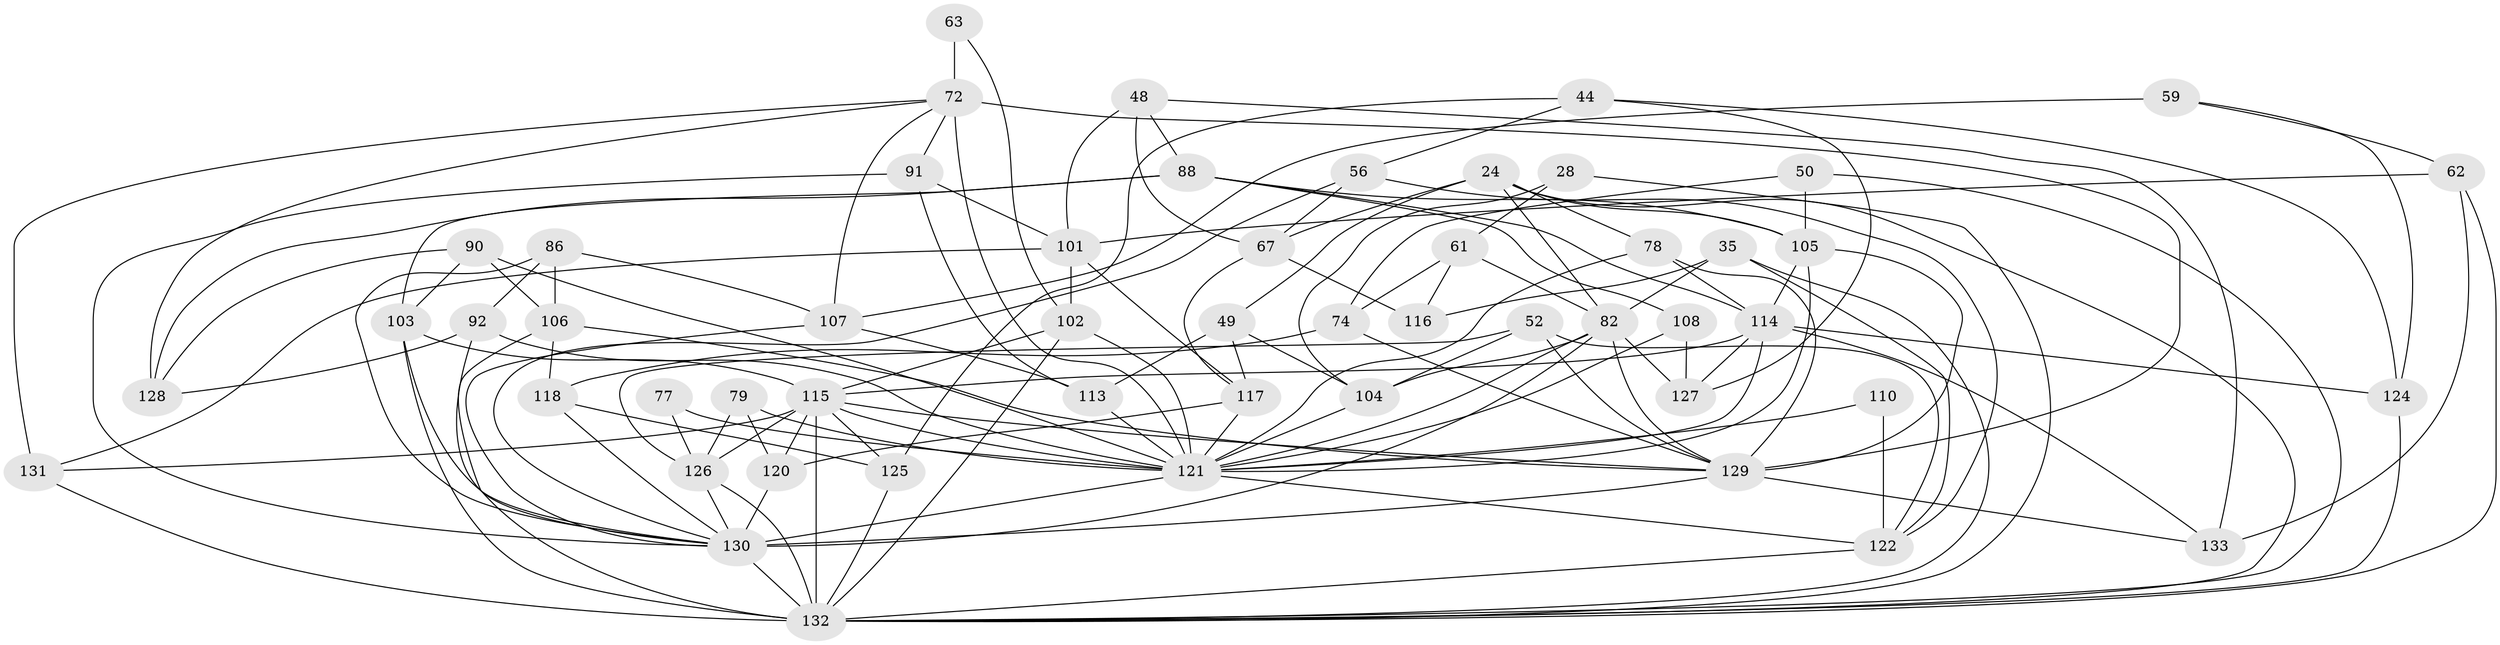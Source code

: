 // original degree distribution, {4: 1.0}
// Generated by graph-tools (version 1.1) at 2025/02/03/04/25 22:02:36]
// undirected, 53 vertices, 138 edges
graph export_dot {
graph [start="1"]
  node [color=gray90,style=filled];
  24 [super="+6+7"];
  28;
  35 [super="+14"];
  44;
  48;
  49;
  50;
  52;
  56;
  59;
  61;
  62;
  63;
  67 [super="+9"];
  72 [super="+16+34+37"];
  74;
  77;
  78 [super="+66"];
  79;
  82 [super="+2+23+42"];
  86 [super="+69"];
  88 [super="+43"];
  90;
  91 [super="+47+39"];
  92;
  101 [super="+38+95"];
  102 [super="+98"];
  103 [super="+68+94"];
  104 [super="+15"];
  105 [super="+19+100"];
  106 [super="+85+80"];
  107 [super="+31"];
  108;
  110;
  113;
  114 [super="+81"];
  115 [super="+83+112"];
  116;
  117 [super="+70"];
  118;
  120 [super="+46"];
  121 [super="+3+84+64+53+111"];
  122 [super="+93+33"];
  124;
  125;
  126 [super="+123"];
  127;
  128;
  129 [super="+58+65"];
  130 [super="+5+71+36+119+55+96+57"];
  131;
  132 [super="+99"];
  133;
  24 -- 49;
  24 -- 67 [weight=2];
  24 -- 82;
  24 -- 78;
  24 -- 105;
  24 -- 132 [weight=2];
  28 -- 104 [weight=2];
  28 -- 61;
  28 -- 132;
  35 -- 116 [weight=2];
  35 -- 122;
  35 -- 82 [weight=2];
  35 -- 132;
  44 -- 125;
  44 -- 56;
  44 -- 127;
  44 -- 124;
  48 -- 133;
  48 -- 67;
  48 -- 101;
  48 -- 88;
  49 -- 113;
  49 -- 104;
  49 -- 117;
  50 -- 74;
  50 -- 105 [weight=2];
  50 -- 132;
  52 -- 126;
  52 -- 104;
  52 -- 122;
  52 -- 129;
  56 -- 130;
  56 -- 67;
  56 -- 122;
  59 -- 107 [weight=2];
  59 -- 124;
  59 -- 62;
  61 -- 74;
  61 -- 116;
  61 -- 82;
  62 -- 133;
  62 -- 101;
  62 -- 132;
  63 -- 72 [weight=3];
  63 -- 102;
  67 -- 116;
  67 -- 117;
  72 -- 91;
  72 -- 131;
  72 -- 121 [weight=2];
  72 -- 107;
  72 -- 128;
  72 -- 129 [weight=3];
  74 -- 118;
  74 -- 129;
  77 -- 121 [weight=2];
  77 -- 126 [weight=2];
  78 -- 129 [weight=3];
  78 -- 114;
  78 -- 121;
  79 -- 121 [weight=2];
  79 -- 120;
  79 -- 126;
  82 -- 127;
  82 -- 130;
  82 -- 104;
  82 -- 129;
  82 -- 121 [weight=2];
  86 -- 130;
  86 -- 106 [weight=3];
  86 -- 107;
  86 -- 92;
  88 -- 105;
  88 -- 128;
  88 -- 103;
  88 -- 114;
  88 -- 108;
  90 -- 128;
  90 -- 121;
  90 -- 103;
  90 -- 106;
  91 -- 130 [weight=3];
  91 -- 113;
  91 -- 101 [weight=3];
  92 -- 128;
  92 -- 130;
  92 -- 121;
  101 -- 131;
  101 -- 117;
  101 -- 102;
  102 -- 121 [weight=2];
  102 -- 115;
  102 -- 132;
  103 -- 115 [weight=3];
  103 -- 130;
  103 -- 132 [weight=2];
  104 -- 121;
  105 -- 121;
  105 -- 114 [weight=2];
  105 -- 129;
  106 -- 118;
  106 -- 129 [weight=2];
  106 -- 132 [weight=3];
  107 -- 113;
  107 -- 130;
  108 -- 127;
  108 -- 121 [weight=2];
  110 -- 122 [weight=2];
  110 -- 121 [weight=2];
  113 -- 121;
  114 -- 133;
  114 -- 121;
  114 -- 124;
  114 -- 127;
  114 -- 115 [weight=2];
  115 -- 120 [weight=2];
  115 -- 121 [weight=2];
  115 -- 125;
  115 -- 129;
  115 -- 131;
  115 -- 126 [weight=2];
  115 -- 132;
  117 -- 120;
  117 -- 121 [weight=2];
  118 -- 125;
  118 -- 130;
  120 -- 130 [weight=2];
  121 -- 122 [weight=2];
  121 -- 130 [weight=3];
  122 -- 132;
  124 -- 132;
  125 -- 132;
  126 -- 132;
  126 -- 130;
  129 -- 133;
  129 -- 130 [weight=2];
  130 -- 132 [weight=4];
  131 -- 132;
}
